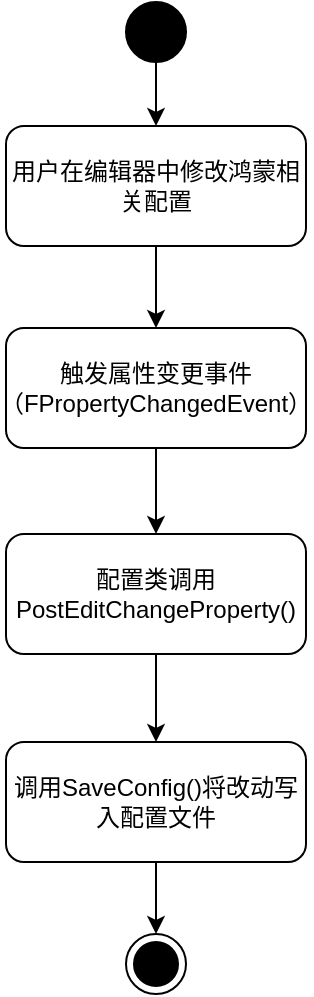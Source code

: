 <mxfile version="27.0.2">
  <diagram name="第 1 页" id="G02mGYz5wIi6301U5A-d">
    <mxGraphModel dx="1213" dy="730" grid="0" gridSize="10" guides="1" tooltips="1" connect="1" arrows="1" fold="1" page="1" pageScale="1" pageWidth="827" pageHeight="1169" background="none" math="0" shadow="0">
      <root>
        <mxCell id="0" />
        <mxCell id="1" parent="0" />
        <mxCell id="_MeUk_MtOAHXq6fmBLRG-9" value="" style="edgeStyle=orthogonalEdgeStyle;rounded=0;orthogonalLoop=1;jettySize=auto;html=1;" edge="1" parent="1" source="_MeUk_MtOAHXq6fmBLRG-1" target="_MeUk_MtOAHXq6fmBLRG-8">
          <mxGeometry relative="1" as="geometry" />
        </mxCell>
        <mxCell id="_MeUk_MtOAHXq6fmBLRG-1" value="" style="ellipse;fillColor=strokeColor;html=1;" vertex="1" parent="1">
          <mxGeometry x="377" y="36" width="30" height="30" as="geometry" />
        </mxCell>
        <mxCell id="_MeUk_MtOAHXq6fmBLRG-2" value="" style="ellipse;html=1;shape=endState;fillColor=strokeColor;" vertex="1" parent="1">
          <mxGeometry x="377" y="502" width="30" height="30" as="geometry" />
        </mxCell>
        <mxCell id="_MeUk_MtOAHXq6fmBLRG-13" value="" style="edgeStyle=orthogonalEdgeStyle;rounded=0;orthogonalLoop=1;jettySize=auto;html=1;" edge="1" parent="1" source="_MeUk_MtOAHXq6fmBLRG-8" target="_MeUk_MtOAHXq6fmBLRG-10">
          <mxGeometry relative="1" as="geometry" />
        </mxCell>
        <mxCell id="_MeUk_MtOAHXq6fmBLRG-8" value="用户在编辑器中修改鸿蒙相关配置" style="rounded=1;whiteSpace=wrap;html=1;" vertex="1" parent="1">
          <mxGeometry x="317" y="98" width="150" height="60" as="geometry" />
        </mxCell>
        <mxCell id="_MeUk_MtOAHXq6fmBLRG-14" value="" style="edgeStyle=orthogonalEdgeStyle;rounded=0;orthogonalLoop=1;jettySize=auto;html=1;" edge="1" parent="1" source="_MeUk_MtOAHXq6fmBLRG-10" target="_MeUk_MtOAHXq6fmBLRG-11">
          <mxGeometry relative="1" as="geometry" />
        </mxCell>
        <mxCell id="_MeUk_MtOAHXq6fmBLRG-10" value="触发属性变更事件（FPropertyChangedEvent）" style="rounded=1;whiteSpace=wrap;html=1;" vertex="1" parent="1">
          <mxGeometry x="317" y="199" width="150" height="60" as="geometry" />
        </mxCell>
        <mxCell id="_MeUk_MtOAHXq6fmBLRG-15" value="" style="edgeStyle=orthogonalEdgeStyle;rounded=0;orthogonalLoop=1;jettySize=auto;html=1;" edge="1" parent="1" source="_MeUk_MtOAHXq6fmBLRG-11" target="_MeUk_MtOAHXq6fmBLRG-12">
          <mxGeometry relative="1" as="geometry" />
        </mxCell>
        <mxCell id="_MeUk_MtOAHXq6fmBLRG-11" value="配置类调用PostEditChangeProperty()" style="rounded=1;whiteSpace=wrap;html=1;" vertex="1" parent="1">
          <mxGeometry x="317" y="302" width="150" height="60" as="geometry" />
        </mxCell>
        <mxCell id="_MeUk_MtOAHXq6fmBLRG-16" value="" style="edgeStyle=orthogonalEdgeStyle;rounded=0;orthogonalLoop=1;jettySize=auto;html=1;" edge="1" parent="1" source="_MeUk_MtOAHXq6fmBLRG-12" target="_MeUk_MtOAHXq6fmBLRG-2">
          <mxGeometry relative="1" as="geometry" />
        </mxCell>
        <mxCell id="_MeUk_MtOAHXq6fmBLRG-12" value="调用SaveConfig()将改动写入配置文件" style="rounded=1;whiteSpace=wrap;html=1;" vertex="1" parent="1">
          <mxGeometry x="317" y="406" width="150" height="60" as="geometry" />
        </mxCell>
      </root>
    </mxGraphModel>
  </diagram>
</mxfile>

